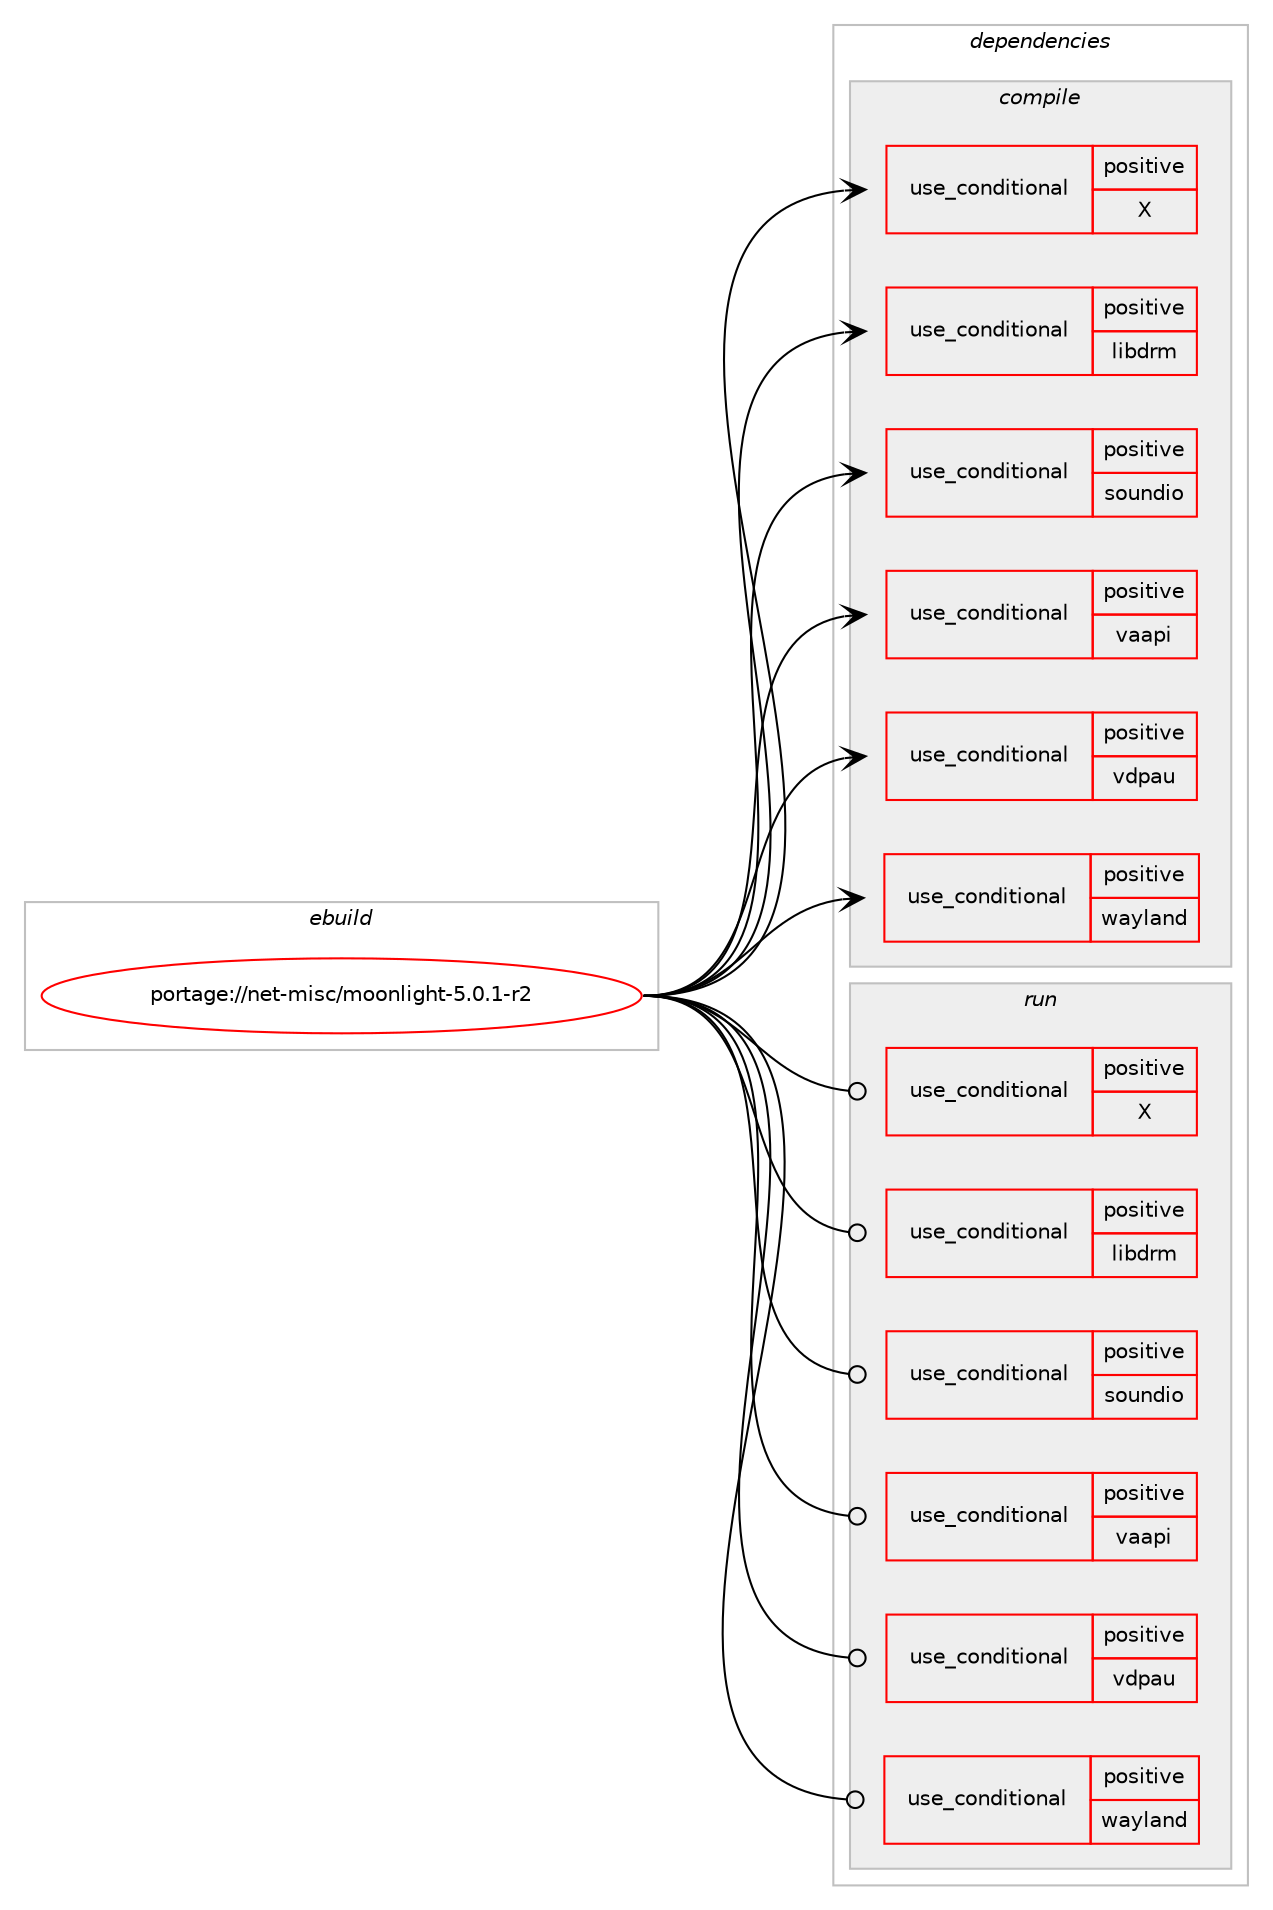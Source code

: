 digraph prolog {

# *************
# Graph options
# *************

newrank=true;
concentrate=true;
compound=true;
graph [rankdir=LR,fontname=Helvetica,fontsize=10,ranksep=1.5];#, ranksep=2.5, nodesep=0.2];
edge  [arrowhead=vee];
node  [fontname=Helvetica,fontsize=10];

# **********
# The ebuild
# **********

subgraph cluster_leftcol {
color=gray;
rank=same;
label=<<i>ebuild</i>>;
id [label="portage://net-misc/moonlight-5.0.1-r2", color=red, width=4, href="../net-misc/moonlight-5.0.1-r2.svg"];
}

# ****************
# The dependencies
# ****************

subgraph cluster_midcol {
color=gray;
label=<<i>dependencies</i>>;
subgraph cluster_compile {
fillcolor="#eeeeee";
style=filled;
label=<<i>compile</i>>;
subgraph cond652 {
dependency895 [label=<<TABLE BORDER="0" CELLBORDER="1" CELLSPACING="0" CELLPADDING="4"><TR><TD ROWSPAN="3" CELLPADDING="10">use_conditional</TD></TR><TR><TD>positive</TD></TR><TR><TD>X</TD></TR></TABLE>>, shape=none, color=red];
# *** BEGIN UNKNOWN DEPENDENCY TYPE (TODO) ***
# dependency895 -> package_dependency(portage://net-misc/moonlight-5.0.1-r2,install,no,x11-libs,libX11,none,[,,],[],[])
# *** END UNKNOWN DEPENDENCY TYPE (TODO) ***

}
id:e -> dependency895:w [weight=20,style="solid",arrowhead="vee"];
subgraph cond653 {
dependency896 [label=<<TABLE BORDER="0" CELLBORDER="1" CELLSPACING="0" CELLPADDING="4"><TR><TD ROWSPAN="3" CELLPADDING="10">use_conditional</TD></TR><TR><TD>positive</TD></TR><TR><TD>libdrm</TD></TR></TABLE>>, shape=none, color=red];
# *** BEGIN UNKNOWN DEPENDENCY TYPE (TODO) ***
# dependency896 -> package_dependency(portage://net-misc/moonlight-5.0.1-r2,install,no,x11-libs,libdrm,none,[,,],[],[])
# *** END UNKNOWN DEPENDENCY TYPE (TODO) ***

}
id:e -> dependency896:w [weight=20,style="solid",arrowhead="vee"];
subgraph cond654 {
dependency897 [label=<<TABLE BORDER="0" CELLBORDER="1" CELLSPACING="0" CELLPADDING="4"><TR><TD ROWSPAN="3" CELLPADDING="10">use_conditional</TD></TR><TR><TD>positive</TD></TR><TR><TD>soundio</TD></TR></TABLE>>, shape=none, color=red];
# *** BEGIN UNKNOWN DEPENDENCY TYPE (TODO) ***
# dependency897 -> package_dependency(portage://net-misc/moonlight-5.0.1-r2,install,no,media-libs,libsoundio,none,[,,],any_same_slot,[])
# *** END UNKNOWN DEPENDENCY TYPE (TODO) ***

}
id:e -> dependency897:w [weight=20,style="solid",arrowhead="vee"];
subgraph cond655 {
dependency898 [label=<<TABLE BORDER="0" CELLBORDER="1" CELLSPACING="0" CELLPADDING="4"><TR><TD ROWSPAN="3" CELLPADDING="10">use_conditional</TD></TR><TR><TD>positive</TD></TR><TR><TD>vaapi</TD></TR></TABLE>>, shape=none, color=red];
# *** BEGIN UNKNOWN DEPENDENCY TYPE (TODO) ***
# dependency898 -> package_dependency(portage://net-misc/moonlight-5.0.1-r2,install,no,media-libs,libva,none,[,,],any_same_slot,[use(optenable(wayland),none),use(optenable(X),none)])
# *** END UNKNOWN DEPENDENCY TYPE (TODO) ***

}
id:e -> dependency898:w [weight=20,style="solid",arrowhead="vee"];
subgraph cond656 {
dependency899 [label=<<TABLE BORDER="0" CELLBORDER="1" CELLSPACING="0" CELLPADDING="4"><TR><TD ROWSPAN="3" CELLPADDING="10">use_conditional</TD></TR><TR><TD>positive</TD></TR><TR><TD>vdpau</TD></TR></TABLE>>, shape=none, color=red];
# *** BEGIN UNKNOWN DEPENDENCY TYPE (TODO) ***
# dependency899 -> package_dependency(portage://net-misc/moonlight-5.0.1-r2,install,no,x11-libs,libvdpau,none,[,,],[],[])
# *** END UNKNOWN DEPENDENCY TYPE (TODO) ***

# *** BEGIN UNKNOWN DEPENDENCY TYPE (TODO) ***
# dependency899 -> package_dependency(portage://net-misc/moonlight-5.0.1-r2,install,no,media-libs,libsdl2,none,[,,],[],[use(enable(X),none)])
# *** END UNKNOWN DEPENDENCY TYPE (TODO) ***

}
id:e -> dependency899:w [weight=20,style="solid",arrowhead="vee"];
subgraph cond657 {
dependency900 [label=<<TABLE BORDER="0" CELLBORDER="1" CELLSPACING="0" CELLPADDING="4"><TR><TD ROWSPAN="3" CELLPADDING="10">use_conditional</TD></TR><TR><TD>positive</TD></TR><TR><TD>wayland</TD></TR></TABLE>>, shape=none, color=red];
# *** BEGIN UNKNOWN DEPENDENCY TYPE (TODO) ***
# dependency900 -> package_dependency(portage://net-misc/moonlight-5.0.1-r2,install,no,dev-libs,wayland,none,[,,],[],[])
# *** END UNKNOWN DEPENDENCY TYPE (TODO) ***

}
id:e -> dependency900:w [weight=20,style="solid",arrowhead="vee"];
# *** BEGIN UNKNOWN DEPENDENCY TYPE (TODO) ***
# id -> package_dependency(portage://net-misc/moonlight-5.0.1-r2,install,no,dev-libs,openssl,none,[,,],any_same_slot,[])
# *** END UNKNOWN DEPENDENCY TYPE (TODO) ***

# *** BEGIN UNKNOWN DEPENDENCY TYPE (TODO) ***
# id -> package_dependency(portage://net-misc/moonlight-5.0.1-r2,install,no,dev-qt,qtcore,none,[,,],[slot(5)],[])
# *** END UNKNOWN DEPENDENCY TYPE (TODO) ***

# *** BEGIN UNKNOWN DEPENDENCY TYPE (TODO) ***
# id -> package_dependency(portage://net-misc/moonlight-5.0.1-r2,install,no,dev-qt,qtgui,none,[,,],[slot(5)],[])
# *** END UNKNOWN DEPENDENCY TYPE (TODO) ***

# *** BEGIN UNKNOWN DEPENDENCY TYPE (TODO) ***
# id -> package_dependency(portage://net-misc/moonlight-5.0.1-r2,install,no,dev-qt,qtnetwork,none,[,,],[slot(5)],[])
# *** END UNKNOWN DEPENDENCY TYPE (TODO) ***

# *** BEGIN UNKNOWN DEPENDENCY TYPE (TODO) ***
# id -> package_dependency(portage://net-misc/moonlight-5.0.1-r2,install,no,dev-qt,qtquickcontrols2,none,[,,],[slot(5)],[])
# *** END UNKNOWN DEPENDENCY TYPE (TODO) ***

# *** BEGIN UNKNOWN DEPENDENCY TYPE (TODO) ***
# id -> package_dependency(portage://net-misc/moonlight-5.0.1-r2,install,no,dev-qt,qtsvg,none,[,,],[slot(5)],[])
# *** END UNKNOWN DEPENDENCY TYPE (TODO) ***

# *** BEGIN UNKNOWN DEPENDENCY TYPE (TODO) ***
# id -> package_dependency(portage://net-misc/moonlight-5.0.1-r2,install,no,dev-qt,qtwidgets,none,[,,],[slot(5)],[])
# *** END UNKNOWN DEPENDENCY TYPE (TODO) ***

# *** BEGIN UNKNOWN DEPENDENCY TYPE (TODO) ***
# id -> package_dependency(portage://net-misc/moonlight-5.0.1-r2,install,no,media-libs,libglvnd,none,[,,],[],[])
# *** END UNKNOWN DEPENDENCY TYPE (TODO) ***

# *** BEGIN UNKNOWN DEPENDENCY TYPE (TODO) ***
# id -> package_dependency(portage://net-misc/moonlight-5.0.1-r2,install,no,media-libs,libpulse,none,[,,],[],[])
# *** END UNKNOWN DEPENDENCY TYPE (TODO) ***

# *** BEGIN UNKNOWN DEPENDENCY TYPE (TODO) ***
# id -> package_dependency(portage://net-misc/moonlight-5.0.1-r2,install,no,media-libs,libsdl2,none,[,,],[],[use(enable(haptic),none),use(enable(kms),none),use(enable(joystick),none),use(enable(sound),none),use(enable(video),none)])
# *** END UNKNOWN DEPENDENCY TYPE (TODO) ***

# *** BEGIN UNKNOWN DEPENDENCY TYPE (TODO) ***
# id -> package_dependency(portage://net-misc/moonlight-5.0.1-r2,install,no,media-libs,opus,none,[,,],[],[])
# *** END UNKNOWN DEPENDENCY TYPE (TODO) ***

# *** BEGIN UNKNOWN DEPENDENCY TYPE (TODO) ***
# id -> package_dependency(portage://net-misc/moonlight-5.0.1-r2,install,no,media-libs,sdl2-ttf,none,[,,],[],[])
# *** END UNKNOWN DEPENDENCY TYPE (TODO) ***

# *** BEGIN UNKNOWN DEPENDENCY TYPE (TODO) ***
# id -> package_dependency(portage://net-misc/moonlight-5.0.1-r2,install,no,media-video,ffmpeg,none,[,,],any_same_slot,[use(optenable(cuda),none),use(optenable(libdrm),none)])
# *** END UNKNOWN DEPENDENCY TYPE (TODO) ***

}
subgraph cluster_compileandrun {
fillcolor="#eeeeee";
style=filled;
label=<<i>compile and run</i>>;
}
subgraph cluster_run {
fillcolor="#eeeeee";
style=filled;
label=<<i>run</i>>;
subgraph cond658 {
dependency901 [label=<<TABLE BORDER="0" CELLBORDER="1" CELLSPACING="0" CELLPADDING="4"><TR><TD ROWSPAN="3" CELLPADDING="10">use_conditional</TD></TR><TR><TD>positive</TD></TR><TR><TD>X</TD></TR></TABLE>>, shape=none, color=red];
# *** BEGIN UNKNOWN DEPENDENCY TYPE (TODO) ***
# dependency901 -> package_dependency(portage://net-misc/moonlight-5.0.1-r2,run,no,x11-libs,libX11,none,[,,],[],[])
# *** END UNKNOWN DEPENDENCY TYPE (TODO) ***

}
id:e -> dependency901:w [weight=20,style="solid",arrowhead="odot"];
subgraph cond659 {
dependency902 [label=<<TABLE BORDER="0" CELLBORDER="1" CELLSPACING="0" CELLPADDING="4"><TR><TD ROWSPAN="3" CELLPADDING="10">use_conditional</TD></TR><TR><TD>positive</TD></TR><TR><TD>libdrm</TD></TR></TABLE>>, shape=none, color=red];
# *** BEGIN UNKNOWN DEPENDENCY TYPE (TODO) ***
# dependency902 -> package_dependency(portage://net-misc/moonlight-5.0.1-r2,run,no,x11-libs,libdrm,none,[,,],[],[])
# *** END UNKNOWN DEPENDENCY TYPE (TODO) ***

}
id:e -> dependency902:w [weight=20,style="solid",arrowhead="odot"];
subgraph cond660 {
dependency903 [label=<<TABLE BORDER="0" CELLBORDER="1" CELLSPACING="0" CELLPADDING="4"><TR><TD ROWSPAN="3" CELLPADDING="10">use_conditional</TD></TR><TR><TD>positive</TD></TR><TR><TD>soundio</TD></TR></TABLE>>, shape=none, color=red];
# *** BEGIN UNKNOWN DEPENDENCY TYPE (TODO) ***
# dependency903 -> package_dependency(portage://net-misc/moonlight-5.0.1-r2,run,no,media-libs,libsoundio,none,[,,],any_same_slot,[])
# *** END UNKNOWN DEPENDENCY TYPE (TODO) ***

}
id:e -> dependency903:w [weight=20,style="solid",arrowhead="odot"];
subgraph cond661 {
dependency904 [label=<<TABLE BORDER="0" CELLBORDER="1" CELLSPACING="0" CELLPADDING="4"><TR><TD ROWSPAN="3" CELLPADDING="10">use_conditional</TD></TR><TR><TD>positive</TD></TR><TR><TD>vaapi</TD></TR></TABLE>>, shape=none, color=red];
# *** BEGIN UNKNOWN DEPENDENCY TYPE (TODO) ***
# dependency904 -> package_dependency(portage://net-misc/moonlight-5.0.1-r2,run,no,media-libs,libva,none,[,,],any_same_slot,[use(optenable(wayland),none),use(optenable(X),none)])
# *** END UNKNOWN DEPENDENCY TYPE (TODO) ***

}
id:e -> dependency904:w [weight=20,style="solid",arrowhead="odot"];
subgraph cond662 {
dependency905 [label=<<TABLE BORDER="0" CELLBORDER="1" CELLSPACING="0" CELLPADDING="4"><TR><TD ROWSPAN="3" CELLPADDING="10">use_conditional</TD></TR><TR><TD>positive</TD></TR><TR><TD>vdpau</TD></TR></TABLE>>, shape=none, color=red];
# *** BEGIN UNKNOWN DEPENDENCY TYPE (TODO) ***
# dependency905 -> package_dependency(portage://net-misc/moonlight-5.0.1-r2,run,no,x11-libs,libvdpau,none,[,,],[],[])
# *** END UNKNOWN DEPENDENCY TYPE (TODO) ***

# *** BEGIN UNKNOWN DEPENDENCY TYPE (TODO) ***
# dependency905 -> package_dependency(portage://net-misc/moonlight-5.0.1-r2,run,no,media-libs,libsdl2,none,[,,],[],[use(enable(X),none)])
# *** END UNKNOWN DEPENDENCY TYPE (TODO) ***

}
id:e -> dependency905:w [weight=20,style="solid",arrowhead="odot"];
subgraph cond663 {
dependency906 [label=<<TABLE BORDER="0" CELLBORDER="1" CELLSPACING="0" CELLPADDING="4"><TR><TD ROWSPAN="3" CELLPADDING="10">use_conditional</TD></TR><TR><TD>positive</TD></TR><TR><TD>wayland</TD></TR></TABLE>>, shape=none, color=red];
# *** BEGIN UNKNOWN DEPENDENCY TYPE (TODO) ***
# dependency906 -> package_dependency(portage://net-misc/moonlight-5.0.1-r2,run,no,dev-libs,wayland,none,[,,],[],[])
# *** END UNKNOWN DEPENDENCY TYPE (TODO) ***

}
id:e -> dependency906:w [weight=20,style="solid",arrowhead="odot"];
# *** BEGIN UNKNOWN DEPENDENCY TYPE (TODO) ***
# id -> package_dependency(portage://net-misc/moonlight-5.0.1-r2,run,no,dev-libs,openssl,none,[,,],any_same_slot,[])
# *** END UNKNOWN DEPENDENCY TYPE (TODO) ***

# *** BEGIN UNKNOWN DEPENDENCY TYPE (TODO) ***
# id -> package_dependency(portage://net-misc/moonlight-5.0.1-r2,run,no,dev-qt,qtcore,none,[,,],[slot(5)],[])
# *** END UNKNOWN DEPENDENCY TYPE (TODO) ***

# *** BEGIN UNKNOWN DEPENDENCY TYPE (TODO) ***
# id -> package_dependency(portage://net-misc/moonlight-5.0.1-r2,run,no,dev-qt,qtgui,none,[,,],[slot(5)],[])
# *** END UNKNOWN DEPENDENCY TYPE (TODO) ***

# *** BEGIN UNKNOWN DEPENDENCY TYPE (TODO) ***
# id -> package_dependency(portage://net-misc/moonlight-5.0.1-r2,run,no,dev-qt,qtnetwork,none,[,,],[slot(5)],[])
# *** END UNKNOWN DEPENDENCY TYPE (TODO) ***

# *** BEGIN UNKNOWN DEPENDENCY TYPE (TODO) ***
# id -> package_dependency(portage://net-misc/moonlight-5.0.1-r2,run,no,dev-qt,qtquickcontrols2,none,[,,],[slot(5)],[])
# *** END UNKNOWN DEPENDENCY TYPE (TODO) ***

# *** BEGIN UNKNOWN DEPENDENCY TYPE (TODO) ***
# id -> package_dependency(portage://net-misc/moonlight-5.0.1-r2,run,no,dev-qt,qtsvg,none,[,,],[slot(5)],[])
# *** END UNKNOWN DEPENDENCY TYPE (TODO) ***

# *** BEGIN UNKNOWN DEPENDENCY TYPE (TODO) ***
# id -> package_dependency(portage://net-misc/moonlight-5.0.1-r2,run,no,dev-qt,qtwidgets,none,[,,],[slot(5)],[])
# *** END UNKNOWN DEPENDENCY TYPE (TODO) ***

# *** BEGIN UNKNOWN DEPENDENCY TYPE (TODO) ***
# id -> package_dependency(portage://net-misc/moonlight-5.0.1-r2,run,no,media-libs,libglvnd,none,[,,],[],[])
# *** END UNKNOWN DEPENDENCY TYPE (TODO) ***

# *** BEGIN UNKNOWN DEPENDENCY TYPE (TODO) ***
# id -> package_dependency(portage://net-misc/moonlight-5.0.1-r2,run,no,media-libs,libpulse,none,[,,],[],[])
# *** END UNKNOWN DEPENDENCY TYPE (TODO) ***

# *** BEGIN UNKNOWN DEPENDENCY TYPE (TODO) ***
# id -> package_dependency(portage://net-misc/moonlight-5.0.1-r2,run,no,media-libs,libsdl2,none,[,,],[],[use(enable(haptic),none),use(enable(kms),none),use(enable(joystick),none),use(enable(sound),none),use(enable(video),none)])
# *** END UNKNOWN DEPENDENCY TYPE (TODO) ***

# *** BEGIN UNKNOWN DEPENDENCY TYPE (TODO) ***
# id -> package_dependency(portage://net-misc/moonlight-5.0.1-r2,run,no,media-libs,opus,none,[,,],[],[])
# *** END UNKNOWN DEPENDENCY TYPE (TODO) ***

# *** BEGIN UNKNOWN DEPENDENCY TYPE (TODO) ***
# id -> package_dependency(portage://net-misc/moonlight-5.0.1-r2,run,no,media-libs,sdl2-ttf,none,[,,],[],[])
# *** END UNKNOWN DEPENDENCY TYPE (TODO) ***

# *** BEGIN UNKNOWN DEPENDENCY TYPE (TODO) ***
# id -> package_dependency(portage://net-misc/moonlight-5.0.1-r2,run,no,media-video,ffmpeg,none,[,,],any_same_slot,[use(optenable(cuda),none),use(optenable(libdrm),none)])
# *** END UNKNOWN DEPENDENCY TYPE (TODO) ***

}
}

# **************
# The candidates
# **************

subgraph cluster_choices {
rank=same;
color=gray;
label=<<i>candidates</i>>;

}

}
